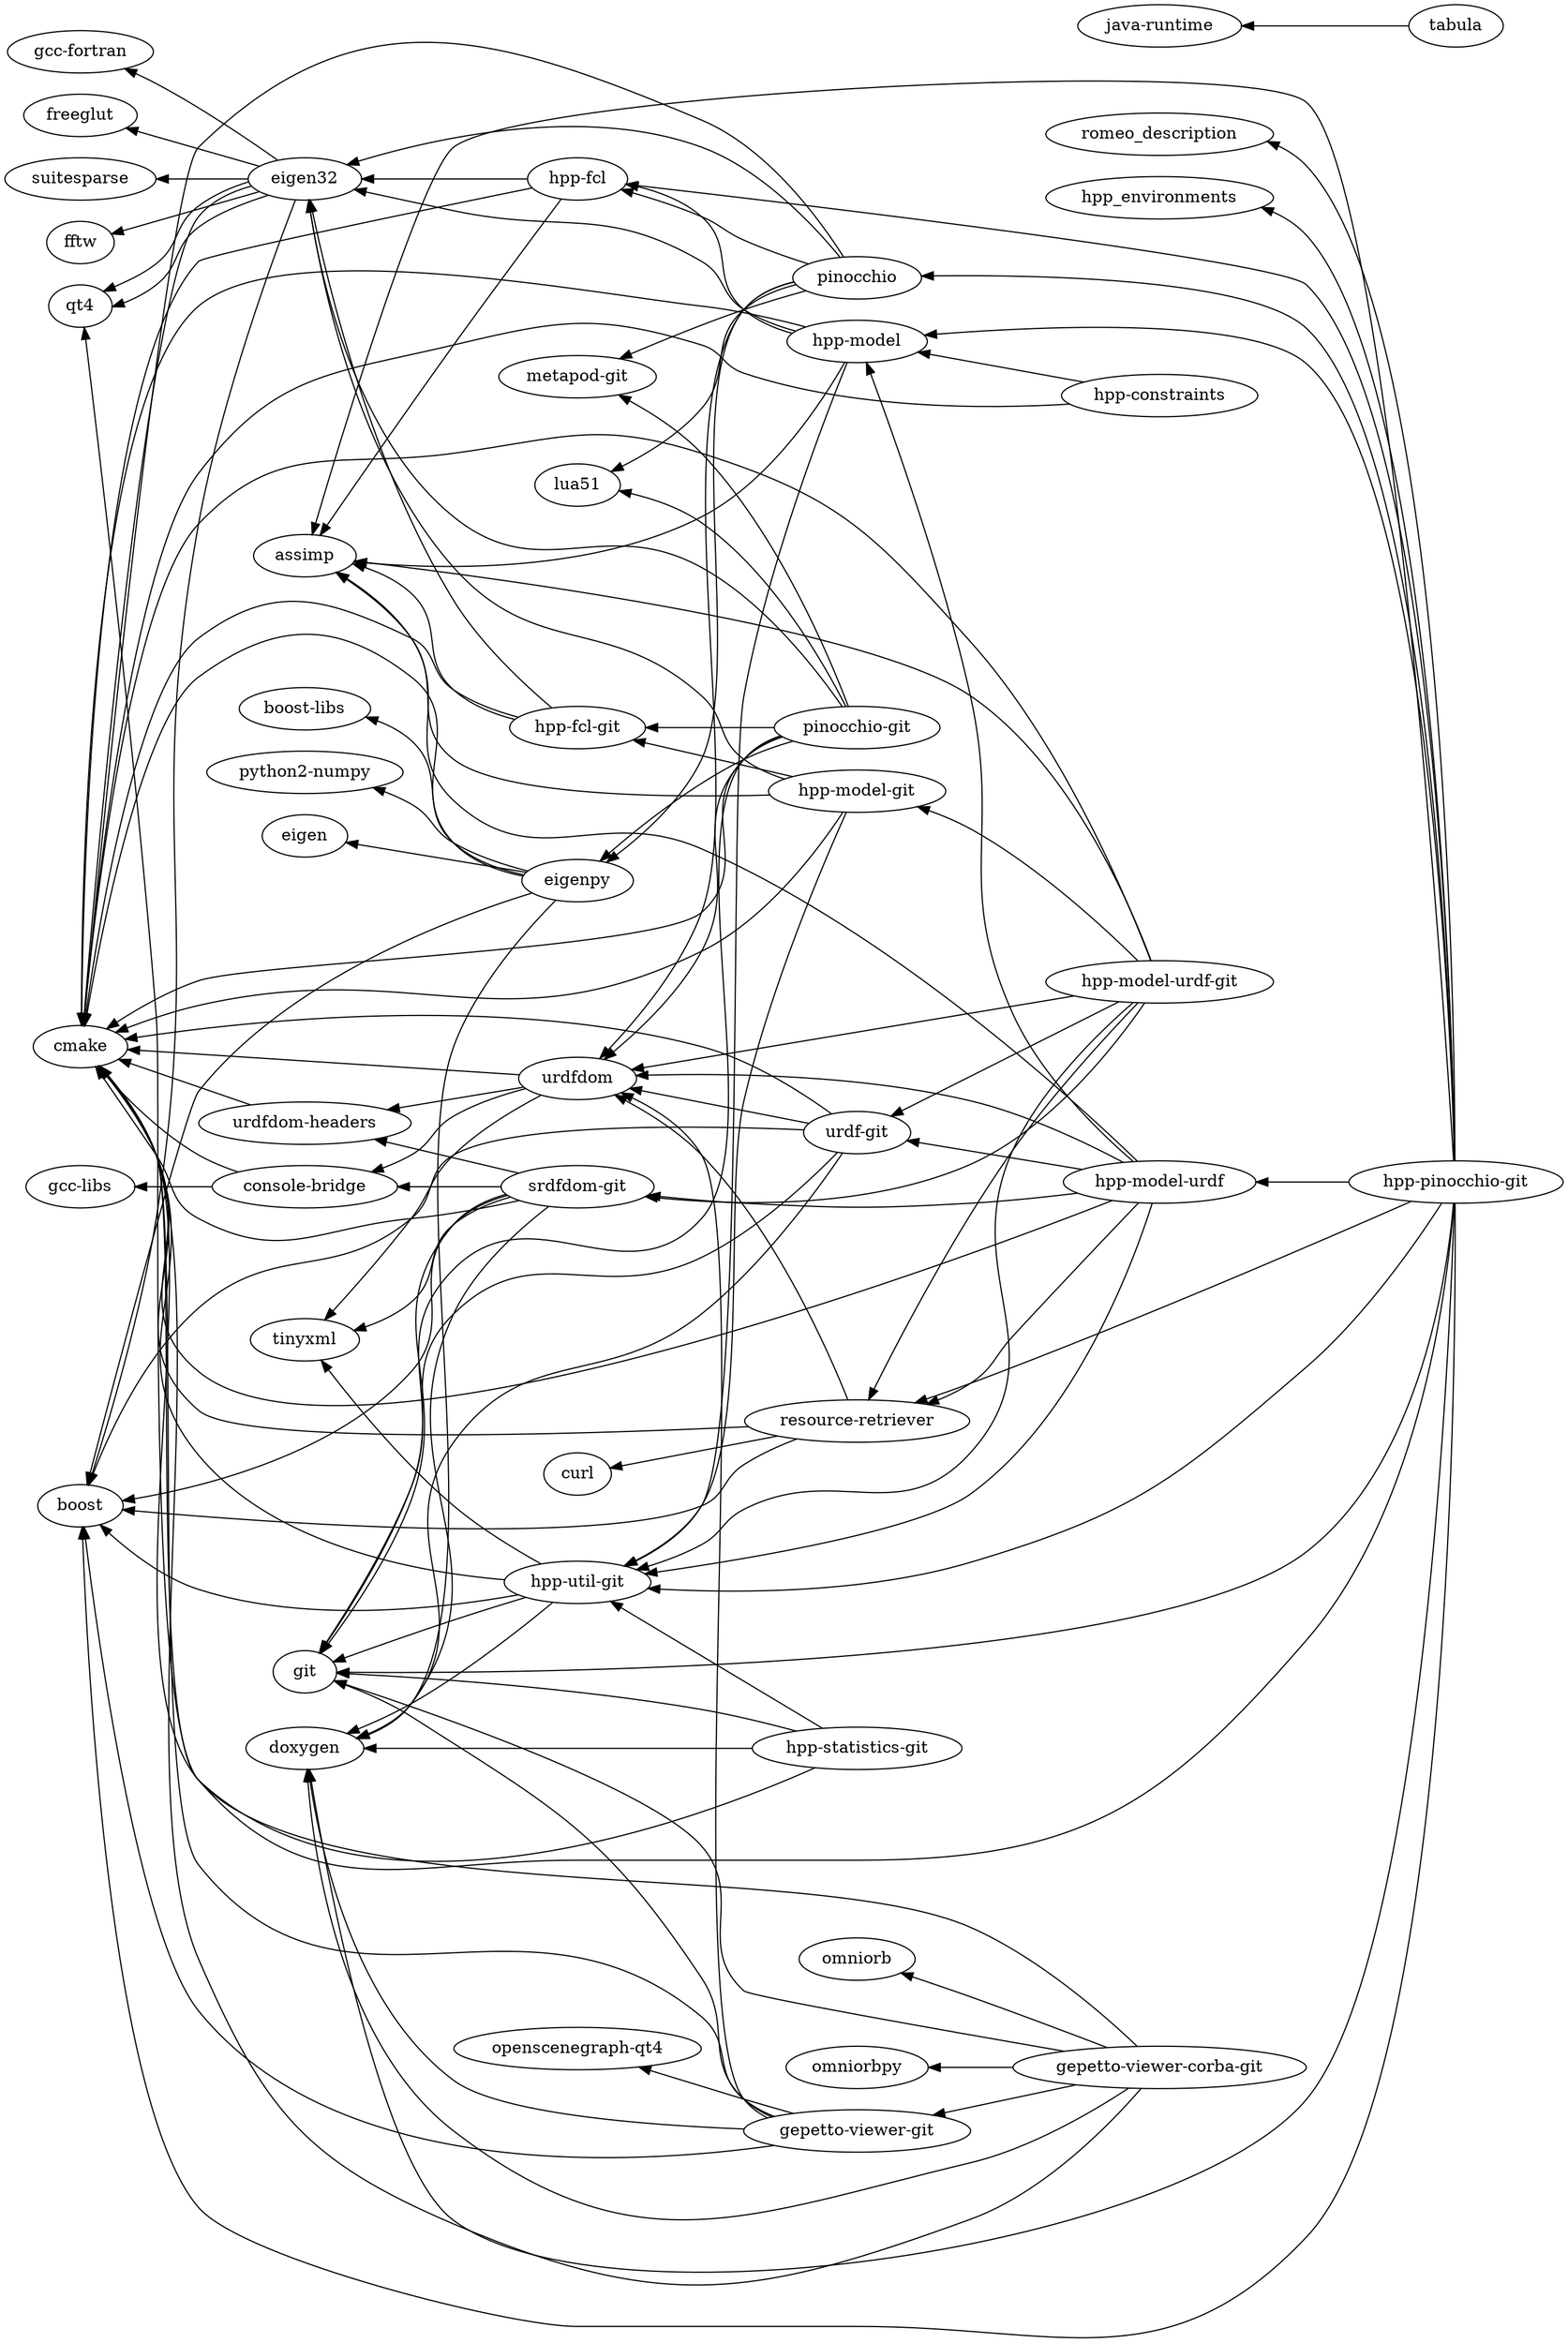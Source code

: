 digraph dependencies {
	graph [rankdir=RL]
	pinocchio
	boost
	"openscenegraph-qt4"
	"hpp-fcl"
	"urdfdom-headers"
	"hpp-model-urdf"
	"python2-numpy"
	romeo_description
	curl
	assimp
	cmake
	"hpp-util-git"
	eigen
	"metapod-git"
	qt4
	"gcc-libs"
	"java-runtime"
	"hpp-constraints"
	"gcc-fortran"
	"console-bridge"
	"pinocchio-git"
	freeglut
	eigenpy
	suitesparse
	fftw
	"srdfdom-git"
	"boost-libs"
	"hpp-statistics-git"
	"resource-retriever"
	urdfdom
	lua51
	tabula
	tinyxml
	git
	hpp_environments
	"gepetto-viewer-corba-git"
	"hpp-fcl-git"
	"hpp-model-urdf-git"
	omniorbpy
	"urdf-git"
	"gepetto-viewer-git"
	"hpp-model"
	omniorb
	"hpp-pinocchio-git"
	doxygen
	eigen32
	"hpp-model-git"
	urdfdom -> cmake
	urdfdom -> tinyxml
	urdfdom -> "console-bridge"
	urdfdom -> "urdfdom-headers"
	pinocchio -> "metapod-git"
	pinocchio -> lua51
	pinocchio -> cmake
	pinocchio -> eigen32
	pinocchio -> "hpp-fcl"
	pinocchio -> eigenpy
	pinocchio -> urdfdom
	"hpp-fcl" -> cmake
	"hpp-fcl" -> eigen32
	"hpp-fcl" -> assimp
	"hpp-model-urdf" -> cmake
	"hpp-model-urdf" -> assimp
	"hpp-model-urdf" -> "hpp-util-git"
	"hpp-model-urdf" -> "hpp-model"
	"hpp-model-urdf" -> "urdf-git"
	"hpp-model-urdf" -> "resource-retriever"
	"hpp-model-urdf" -> urdfdom
	"hpp-model-urdf" -> "srdfdom-git"
	"hpp-pinocchio-git" -> "hpp-model"
	"hpp-pinocchio-git" -> "hpp-model-urdf"
	"hpp-pinocchio-git" -> romeo_description
	"hpp-pinocchio-git" -> hpp_environments
	"hpp-pinocchio-git" -> doxygen
	"hpp-pinocchio-git" -> cmake
	"hpp-pinocchio-git" -> git
	"hpp-pinocchio-git" -> boost
	"hpp-pinocchio-git" -> pinocchio
	"hpp-pinocchio-git" -> assimp
	"hpp-pinocchio-git" -> "hpp-util-git"
	"hpp-pinocchio-git" -> "hpp-fcl"
	"hpp-pinocchio-git" -> "resource-retriever"
	"gepetto-viewer-git" -> doxygen
	"gepetto-viewer-git" -> cmake
	"gepetto-viewer-git" -> git
	"gepetto-viewer-git" -> boost
	"gepetto-viewer-git" -> urdfdom
	"gepetto-viewer-git" -> "openscenegraph-qt4"
	"urdfdom-headers" -> cmake
	"hpp-util-git" -> doxygen
	"hpp-util-git" -> cmake
	"hpp-util-git" -> git
	"hpp-util-git" -> boost
	"hpp-util-git" -> tinyxml
	"srdfdom-git" -> doxygen
	"srdfdom-git" -> cmake
	"srdfdom-git" -> git
	"srdfdom-git" -> boost
	"srdfdom-git" -> tinyxml
	"srdfdom-git" -> "urdfdom-headers"
	"srdfdom-git" -> "console-bridge"
	"hpp-constraints" -> cmake
	"hpp-constraints" -> "hpp-model"
	"hpp-fcl-git" -> cmake
	"hpp-fcl-git" -> eigen32
	"hpp-fcl-git" -> assimp
	eigenpy -> doxygen
	eigenpy -> cmake
	eigenpy -> eigen
	eigenpy -> boost
	eigenpy -> "python2-numpy"
	eigenpy -> "boost-libs"
	eigen32 -> qt4
	eigen32 -> cmake
	eigen32 -> freeglut
	eigen32 -> "gcc-fortran"
	eigen32 -> fftw
	eigen32 -> qt4
	eigen32 -> suitesparse
	eigen32 -> boost
	"hpp-statistics-git" -> doxygen
	"hpp-statistics-git" -> cmake
	"hpp-statistics-git" -> git
	"hpp-statistics-git" -> "hpp-util-git"
	"urdf-git" -> doxygen
	"urdf-git" -> cmake
	"urdf-git" -> git
	"urdf-git" -> boost
	"urdf-git" -> urdfdom
	"hpp-model-urdf-git" -> cmake
	"hpp-model-urdf-git" -> assimp
	"hpp-model-urdf-git" -> "hpp-util-git"
	"hpp-model-urdf-git" -> "hpp-model-git"
	"hpp-model-urdf-git" -> "urdf-git"
	"hpp-model-urdf-git" -> "resource-retriever"
	"hpp-model-urdf-git" -> urdfdom
	"hpp-model-urdf-git" -> "srdfdom-git"
	"hpp-model-git" -> assimp
	"hpp-model-git" -> cmake
	"hpp-model-git" -> eigen32
	"hpp-model-git" -> "hpp-util-git"
	"hpp-model-git" -> "hpp-fcl-git"
	"pinocchio-git" -> "metapod-git"
	"pinocchio-git" -> lua51
	"pinocchio-git" -> "hpp-fcl-git"
	"pinocchio-git" -> cmake
	"pinocchio-git" -> git
	"pinocchio-git" -> eigen32
	"pinocchio-git" -> eigenpy
	"pinocchio-git" -> urdfdom
	tabula -> "java-runtime"
	"resource-retriever" -> cmake
	"resource-retriever" -> urdfdom
	"resource-retriever" -> curl
	"resource-retriever" -> boost
	"gepetto-viewer-corba-git" -> doxygen
	"gepetto-viewer-corba-git" -> cmake
	"gepetto-viewer-corba-git" -> git
	"gepetto-viewer-corba-git" -> "gepetto-viewer-git"
	"gepetto-viewer-corba-git" -> omniorb
	"gepetto-viewer-corba-git" -> qt4
	"gepetto-viewer-corba-git" -> omniorbpy
	"hpp-model" -> assimp
	"hpp-model" -> cmake
	"hpp-model" -> eigen32
	"hpp-model" -> "hpp-util-git"
	"hpp-model" -> "hpp-fcl"
	"console-bridge" -> cmake
	"console-bridge" -> "gcc-libs"
}
